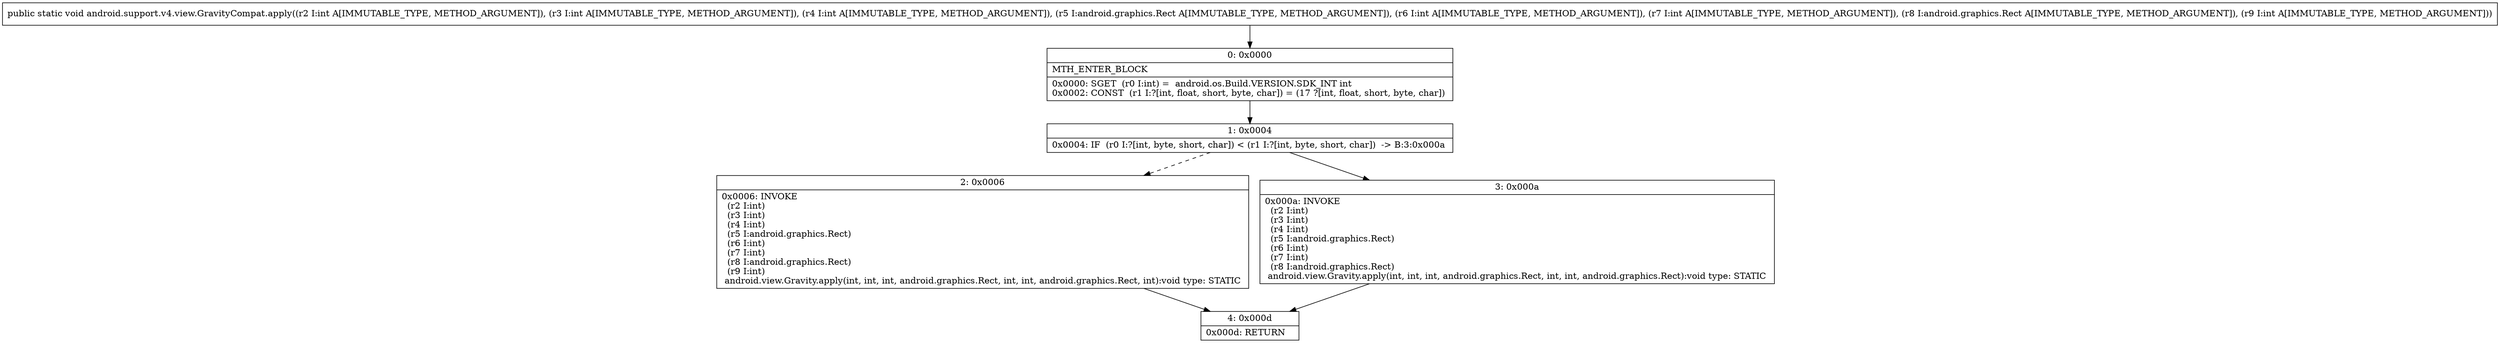 digraph "CFG forandroid.support.v4.view.GravityCompat.apply(IIILandroid\/graphics\/Rect;IILandroid\/graphics\/Rect;I)V" {
Node_0 [shape=record,label="{0\:\ 0x0000|MTH_ENTER_BLOCK\l|0x0000: SGET  (r0 I:int) =  android.os.Build.VERSION.SDK_INT int \l0x0002: CONST  (r1 I:?[int, float, short, byte, char]) = (17 ?[int, float, short, byte, char]) \l}"];
Node_1 [shape=record,label="{1\:\ 0x0004|0x0004: IF  (r0 I:?[int, byte, short, char]) \< (r1 I:?[int, byte, short, char])  \-\> B:3:0x000a \l}"];
Node_2 [shape=record,label="{2\:\ 0x0006|0x0006: INVOKE  \l  (r2 I:int)\l  (r3 I:int)\l  (r4 I:int)\l  (r5 I:android.graphics.Rect)\l  (r6 I:int)\l  (r7 I:int)\l  (r8 I:android.graphics.Rect)\l  (r9 I:int)\l android.view.Gravity.apply(int, int, int, android.graphics.Rect, int, int, android.graphics.Rect, int):void type: STATIC \l}"];
Node_3 [shape=record,label="{3\:\ 0x000a|0x000a: INVOKE  \l  (r2 I:int)\l  (r3 I:int)\l  (r4 I:int)\l  (r5 I:android.graphics.Rect)\l  (r6 I:int)\l  (r7 I:int)\l  (r8 I:android.graphics.Rect)\l android.view.Gravity.apply(int, int, int, android.graphics.Rect, int, int, android.graphics.Rect):void type: STATIC \l}"];
Node_4 [shape=record,label="{4\:\ 0x000d|0x000d: RETURN   \l}"];
MethodNode[shape=record,label="{public static void android.support.v4.view.GravityCompat.apply((r2 I:int A[IMMUTABLE_TYPE, METHOD_ARGUMENT]), (r3 I:int A[IMMUTABLE_TYPE, METHOD_ARGUMENT]), (r4 I:int A[IMMUTABLE_TYPE, METHOD_ARGUMENT]), (r5 I:android.graphics.Rect A[IMMUTABLE_TYPE, METHOD_ARGUMENT]), (r6 I:int A[IMMUTABLE_TYPE, METHOD_ARGUMENT]), (r7 I:int A[IMMUTABLE_TYPE, METHOD_ARGUMENT]), (r8 I:android.graphics.Rect A[IMMUTABLE_TYPE, METHOD_ARGUMENT]), (r9 I:int A[IMMUTABLE_TYPE, METHOD_ARGUMENT])) }"];
MethodNode -> Node_0;
Node_0 -> Node_1;
Node_1 -> Node_2[style=dashed];
Node_1 -> Node_3;
Node_2 -> Node_4;
Node_3 -> Node_4;
}

